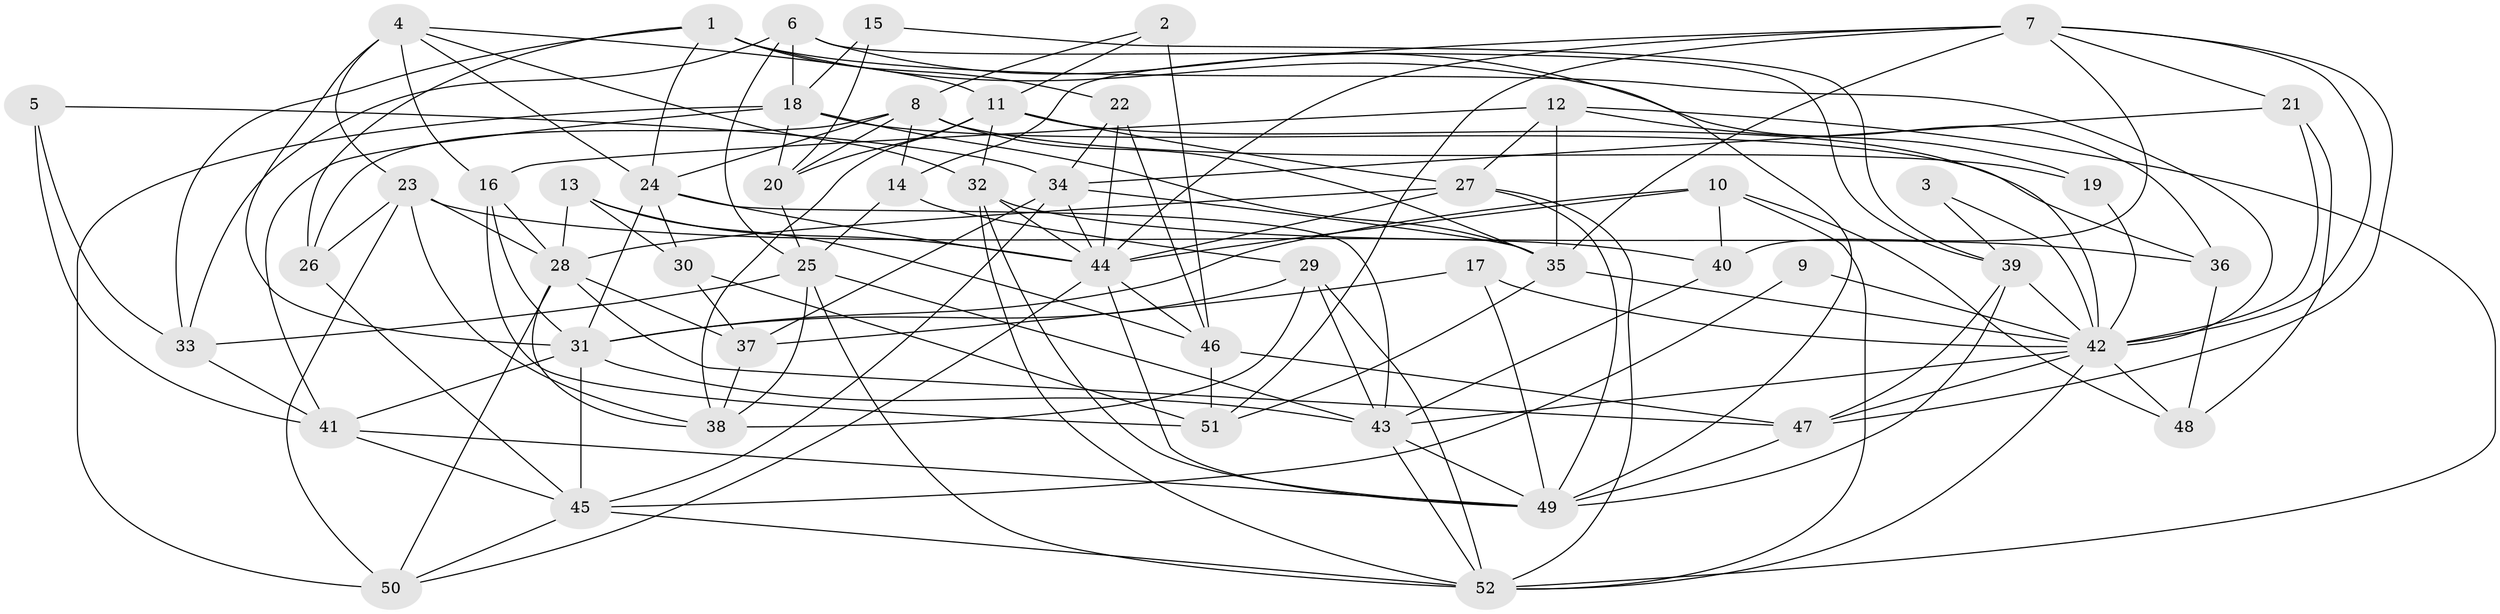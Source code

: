 // original degree distribution, {3: 0.23076923076923078, 5: 0.18269230769230768, 4: 0.3173076923076923, 6: 0.08653846153846154, 7: 0.04807692307692308, 2: 0.1346153846153846}
// Generated by graph-tools (version 1.1) at 2025/26/03/09/25 03:26:22]
// undirected, 52 vertices, 148 edges
graph export_dot {
graph [start="1"]
  node [color=gray90,style=filled];
  1;
  2;
  3;
  4;
  5;
  6;
  7;
  8;
  9;
  10;
  11;
  12;
  13;
  14;
  15;
  16;
  17;
  18;
  19;
  20;
  21;
  22;
  23;
  24;
  25;
  26;
  27;
  28;
  29;
  30;
  31;
  32;
  33;
  34;
  35;
  36;
  37;
  38;
  39;
  40;
  41;
  42;
  43;
  44;
  45;
  46;
  47;
  48;
  49;
  50;
  51;
  52;
  1 -- 22 [weight=2.0];
  1 -- 24 [weight=1.0];
  1 -- 26 [weight=1.0];
  1 -- 33 [weight=1.0];
  1 -- 36 [weight=1.0];
  1 -- 42 [weight=1.0];
  2 -- 8 [weight=1.0];
  2 -- 11 [weight=1.0];
  2 -- 46 [weight=2.0];
  3 -- 39 [weight=1.0];
  3 -- 42 [weight=1.0];
  4 -- 11 [weight=1.0];
  4 -- 16 [weight=1.0];
  4 -- 23 [weight=1.0];
  4 -- 24 [weight=1.0];
  4 -- 31 [weight=1.0];
  4 -- 32 [weight=1.0];
  5 -- 33 [weight=1.0];
  5 -- 34 [weight=1.0];
  5 -- 41 [weight=1.0];
  6 -- 18 [weight=1.0];
  6 -- 25 [weight=1.0];
  6 -- 33 [weight=1.0];
  6 -- 39 [weight=1.0];
  6 -- 49 [weight=1.0];
  7 -- 14 [weight=1.0];
  7 -- 21 [weight=1.0];
  7 -- 35 [weight=1.0];
  7 -- 40 [weight=1.0];
  7 -- 42 [weight=1.0];
  7 -- 44 [weight=1.0];
  7 -- 47 [weight=1.0];
  7 -- 51 [weight=1.0];
  8 -- 14 [weight=1.0];
  8 -- 19 [weight=1.0];
  8 -- 20 [weight=1.0];
  8 -- 24 [weight=1.0];
  8 -- 26 [weight=1.0];
  8 -- 35 [weight=1.0];
  9 -- 42 [weight=1.0];
  9 -- 45 [weight=1.0];
  10 -- 31 [weight=1.0];
  10 -- 40 [weight=1.0];
  10 -- 44 [weight=1.0];
  10 -- 48 [weight=1.0];
  10 -- 52 [weight=1.0];
  11 -- 20 [weight=1.0];
  11 -- 27 [weight=1.0];
  11 -- 32 [weight=1.0];
  11 -- 38 [weight=1.0];
  11 -- 42 [weight=1.0];
  12 -- 16 [weight=1.0];
  12 -- 19 [weight=1.0];
  12 -- 27 [weight=1.0];
  12 -- 35 [weight=1.0];
  12 -- 52 [weight=1.0];
  13 -- 28 [weight=1.0];
  13 -- 30 [weight=1.0];
  13 -- 44 [weight=1.0];
  13 -- 46 [weight=1.0];
  14 -- 25 [weight=1.0];
  14 -- 29 [weight=1.0];
  15 -- 18 [weight=1.0];
  15 -- 20 [weight=1.0];
  15 -- 39 [weight=1.0];
  16 -- 28 [weight=1.0];
  16 -- 31 [weight=1.0];
  16 -- 51 [weight=1.0];
  17 -- 37 [weight=1.0];
  17 -- 42 [weight=2.0];
  17 -- 49 [weight=1.0];
  18 -- 20 [weight=2.0];
  18 -- 35 [weight=1.0];
  18 -- 36 [weight=1.0];
  18 -- 41 [weight=1.0];
  18 -- 50 [weight=1.0];
  19 -- 42 [weight=1.0];
  20 -- 25 [weight=1.0];
  21 -- 34 [weight=1.0];
  21 -- 42 [weight=1.0];
  21 -- 48 [weight=1.0];
  22 -- 34 [weight=1.0];
  22 -- 44 [weight=1.0];
  22 -- 46 [weight=1.0];
  23 -- 26 [weight=1.0];
  23 -- 28 [weight=1.0];
  23 -- 38 [weight=1.0];
  23 -- 40 [weight=1.0];
  23 -- 50 [weight=1.0];
  24 -- 30 [weight=1.0];
  24 -- 31 [weight=1.0];
  24 -- 43 [weight=1.0];
  24 -- 44 [weight=1.0];
  25 -- 33 [weight=1.0];
  25 -- 38 [weight=1.0];
  25 -- 43 [weight=1.0];
  25 -- 52 [weight=1.0];
  26 -- 45 [weight=1.0];
  27 -- 28 [weight=1.0];
  27 -- 44 [weight=1.0];
  27 -- 49 [weight=1.0];
  27 -- 52 [weight=1.0];
  28 -- 37 [weight=1.0];
  28 -- 38 [weight=1.0];
  28 -- 47 [weight=1.0];
  28 -- 50 [weight=1.0];
  29 -- 31 [weight=1.0];
  29 -- 38 [weight=1.0];
  29 -- 43 [weight=1.0];
  29 -- 52 [weight=1.0];
  30 -- 37 [weight=1.0];
  30 -- 51 [weight=1.0];
  31 -- 41 [weight=1.0];
  31 -- 43 [weight=1.0];
  31 -- 45 [weight=1.0];
  32 -- 36 [weight=1.0];
  32 -- 44 [weight=1.0];
  32 -- 49 [weight=1.0];
  32 -- 52 [weight=1.0];
  33 -- 41 [weight=1.0];
  34 -- 35 [weight=2.0];
  34 -- 37 [weight=1.0];
  34 -- 44 [weight=1.0];
  34 -- 45 [weight=1.0];
  35 -- 42 [weight=1.0];
  35 -- 51 [weight=1.0];
  36 -- 48 [weight=1.0];
  37 -- 38 [weight=1.0];
  39 -- 42 [weight=1.0];
  39 -- 47 [weight=1.0];
  39 -- 49 [weight=1.0];
  40 -- 43 [weight=1.0];
  41 -- 45 [weight=1.0];
  41 -- 49 [weight=1.0];
  42 -- 43 [weight=1.0];
  42 -- 47 [weight=1.0];
  42 -- 48 [weight=1.0];
  42 -- 52 [weight=1.0];
  43 -- 49 [weight=1.0];
  43 -- 52 [weight=1.0];
  44 -- 46 [weight=1.0];
  44 -- 49 [weight=1.0];
  44 -- 50 [weight=1.0];
  45 -- 50 [weight=1.0];
  45 -- 52 [weight=1.0];
  46 -- 47 [weight=1.0];
  46 -- 51 [weight=1.0];
  47 -- 49 [weight=1.0];
}
